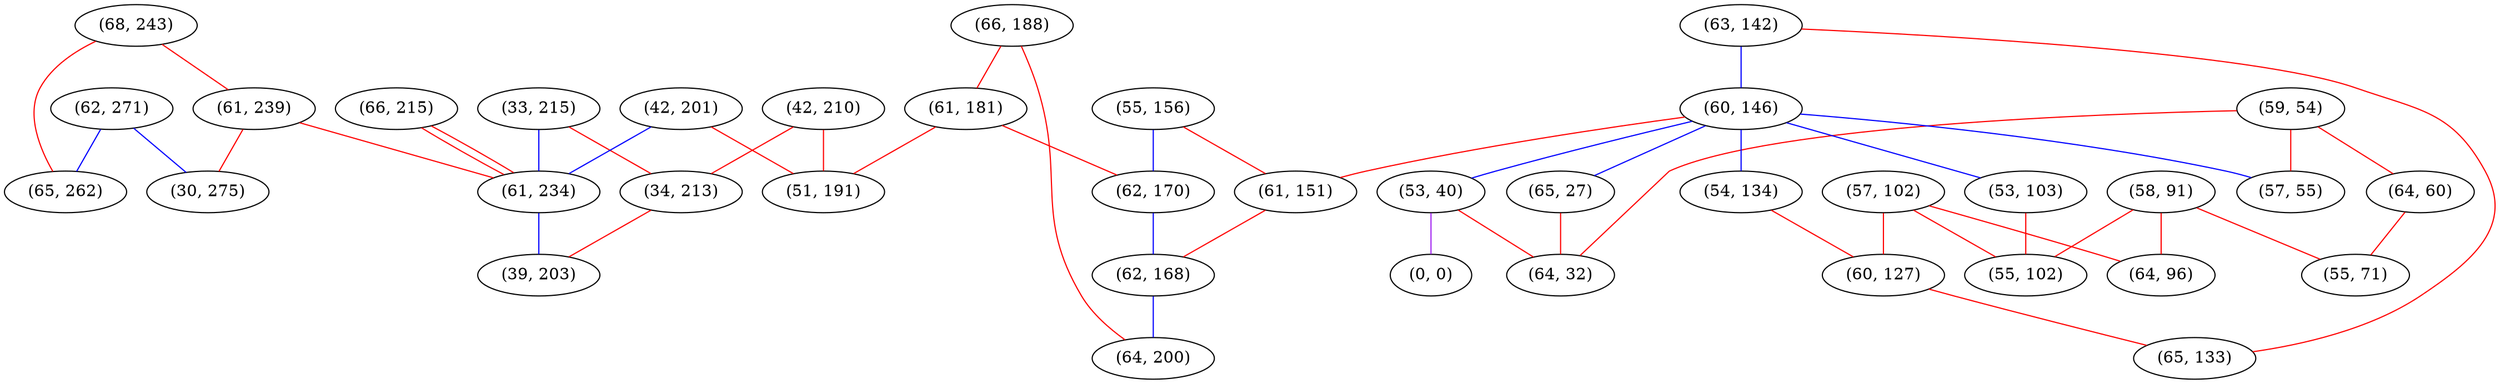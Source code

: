 graph "" {
"(62, 271)";
"(66, 188)";
"(68, 243)";
"(55, 156)";
"(57, 102)";
"(63, 142)";
"(61, 181)";
"(42, 210)";
"(62, 170)";
"(59, 54)";
"(60, 146)";
"(61, 239)";
"(33, 215)";
"(65, 27)";
"(53, 40)";
"(66, 215)";
"(61, 151)";
"(42, 201)";
"(54, 134)";
"(30, 275)";
"(53, 103)";
"(64, 60)";
"(60, 127)";
"(0, 0)";
"(58, 91)";
"(34, 213)";
"(62, 168)";
"(64, 96)";
"(65, 262)";
"(64, 200)";
"(57, 55)";
"(51, 191)";
"(64, 32)";
"(61, 234)";
"(65, 133)";
"(39, 203)";
"(55, 102)";
"(55, 71)";
"(62, 271)" -- "(30, 275)"  [color=blue, key=0, weight=3];
"(62, 271)" -- "(65, 262)"  [color=blue, key=0, weight=3];
"(66, 188)" -- "(64, 200)"  [color=red, key=0, weight=1];
"(66, 188)" -- "(61, 181)"  [color=red, key=0, weight=1];
"(68, 243)" -- "(61, 239)"  [color=red, key=0, weight=1];
"(68, 243)" -- "(65, 262)"  [color=red, key=0, weight=1];
"(55, 156)" -- "(62, 170)"  [color=blue, key=0, weight=3];
"(55, 156)" -- "(61, 151)"  [color=red, key=0, weight=1];
"(57, 102)" -- "(55, 102)"  [color=red, key=0, weight=1];
"(57, 102)" -- "(64, 96)"  [color=red, key=0, weight=1];
"(57, 102)" -- "(60, 127)"  [color=red, key=0, weight=1];
"(63, 142)" -- "(65, 133)"  [color=red, key=0, weight=1];
"(63, 142)" -- "(60, 146)"  [color=blue, key=0, weight=3];
"(61, 181)" -- "(51, 191)"  [color=red, key=0, weight=1];
"(61, 181)" -- "(62, 170)"  [color=red, key=0, weight=1];
"(42, 210)" -- "(51, 191)"  [color=red, key=0, weight=1];
"(42, 210)" -- "(34, 213)"  [color=red, key=0, weight=1];
"(62, 170)" -- "(62, 168)"  [color=blue, key=0, weight=3];
"(59, 54)" -- "(64, 32)"  [color=red, key=0, weight=1];
"(59, 54)" -- "(64, 60)"  [color=red, key=0, weight=1];
"(59, 54)" -- "(57, 55)"  [color=red, key=0, weight=1];
"(60, 146)" -- "(65, 27)"  [color=blue, key=0, weight=3];
"(60, 146)" -- "(53, 40)"  [color=blue, key=0, weight=3];
"(60, 146)" -- "(61, 151)"  [color=red, key=0, weight=1];
"(60, 146)" -- "(54, 134)"  [color=blue, key=0, weight=3];
"(60, 146)" -- "(53, 103)"  [color=blue, key=0, weight=3];
"(60, 146)" -- "(57, 55)"  [color=blue, key=0, weight=3];
"(61, 239)" -- "(30, 275)"  [color=red, key=0, weight=1];
"(61, 239)" -- "(61, 234)"  [color=red, key=0, weight=1];
"(33, 215)" -- "(34, 213)"  [color=red, key=0, weight=1];
"(33, 215)" -- "(61, 234)"  [color=blue, key=0, weight=3];
"(65, 27)" -- "(64, 32)"  [color=red, key=0, weight=1];
"(53, 40)" -- "(64, 32)"  [color=red, key=0, weight=1];
"(53, 40)" -- "(0, 0)"  [color=purple, key=0, weight=4];
"(66, 215)" -- "(61, 234)"  [color=red, key=0, weight=1];
"(66, 215)" -- "(61, 234)"  [color=red, key=1, weight=1];
"(61, 151)" -- "(62, 168)"  [color=red, key=0, weight=1];
"(42, 201)" -- "(51, 191)"  [color=red, key=0, weight=1];
"(42, 201)" -- "(61, 234)"  [color=blue, key=0, weight=3];
"(54, 134)" -- "(60, 127)"  [color=red, key=0, weight=1];
"(53, 103)" -- "(55, 102)"  [color=red, key=0, weight=1];
"(64, 60)" -- "(55, 71)"  [color=red, key=0, weight=1];
"(60, 127)" -- "(65, 133)"  [color=red, key=0, weight=1];
"(58, 91)" -- "(55, 102)"  [color=red, key=0, weight=1];
"(58, 91)" -- "(64, 96)"  [color=red, key=0, weight=1];
"(58, 91)" -- "(55, 71)"  [color=red, key=0, weight=1];
"(34, 213)" -- "(39, 203)"  [color=red, key=0, weight=1];
"(62, 168)" -- "(64, 200)"  [color=blue, key=0, weight=3];
"(61, 234)" -- "(39, 203)"  [color=blue, key=0, weight=3];
}
